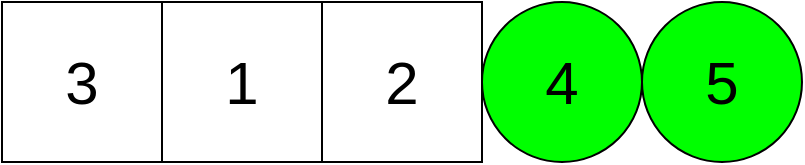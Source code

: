 <mxfile version="13.1.1" type="device"><diagram id="EEfvyykhqE5teElIFvBK" name="Page-1"><mxGraphModel dx="1248" dy="661" grid="1" gridSize="10" guides="1" tooltips="1" connect="1" arrows="1" fold="1" page="1" pageScale="1" pageWidth="850" pageHeight="1100" math="0" shadow="0"><root><mxCell id="0"/><mxCell id="1" parent="0"/><mxCell id="QEsGqhwkJa3QZIIe4jTa-1" value="&lt;font style=&quot;font-size: 30px&quot;&gt;3&lt;/font&gt;" style="whiteSpace=wrap;html=1;aspect=fixed;fillColor=none;" parent="1" vertex="1"><mxGeometry x="200" y="200" width="80" height="80" as="geometry"/></mxCell><mxCell id="QEsGqhwkJa3QZIIe4jTa-2" value="&lt;font style=&quot;font-size: 30px&quot;&gt;1&lt;/font&gt;" style="whiteSpace=wrap;html=1;aspect=fixed;fillColor=none;" parent="1" vertex="1"><mxGeometry x="280" y="200" width="80" height="80" as="geometry"/></mxCell><mxCell id="QEsGqhwkJa3QZIIe4jTa-3" value="&lt;font style=&quot;font-size: 30px&quot;&gt;2&lt;/font&gt;" style="whiteSpace=wrap;html=1;aspect=fixed;fillColor=none;" parent="1" vertex="1"><mxGeometry x="360" y="200" width="80" height="80" as="geometry"/></mxCell><mxCell id="QEsGqhwkJa3QZIIe4jTa-11" value="&lt;font style=&quot;font-size: 30px&quot;&gt;4&lt;/font&gt;" style="ellipse;whiteSpace=wrap;html=1;aspect=fixed;fillColor=#00FF00;" parent="1" vertex="1"><mxGeometry x="440" y="200" width="80" height="80" as="geometry"/></mxCell><mxCell id="QEsGqhwkJa3QZIIe4jTa-12" value="&lt;font style=&quot;font-size: 30px&quot;&gt;5&lt;/font&gt;" style="ellipse;whiteSpace=wrap;html=1;aspect=fixed;fillColor=#00FF00;" parent="1" vertex="1"><mxGeometry x="520" y="200" width="80" height="80" as="geometry"/></mxCell></root></mxGraphModel></diagram></mxfile>